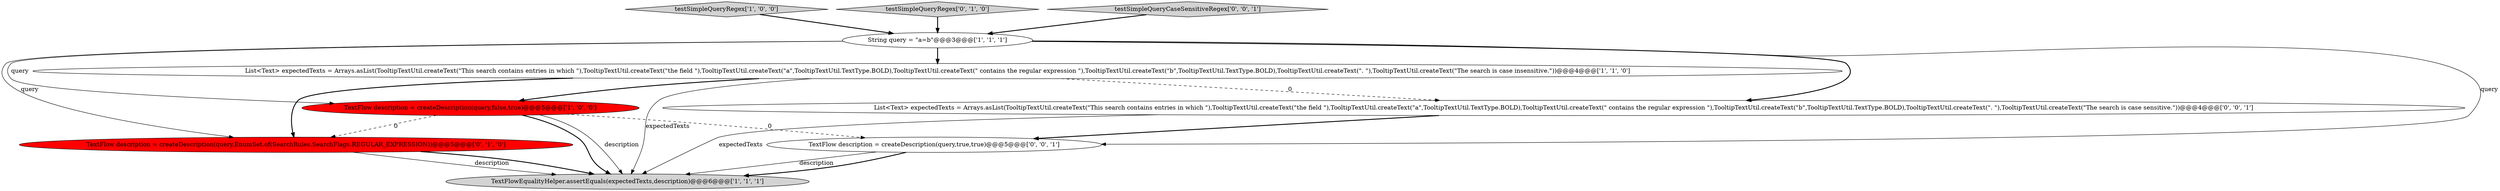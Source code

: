 digraph {
2 [style = filled, label = "TextFlow description = createDescription(query,false,true)@@@5@@@['1', '0', '0']", fillcolor = red, shape = ellipse image = "AAA1AAABBB1BBB"];
4 [style = filled, label = "TextFlowEqualityHelper.assertEquals(expectedTexts,description)@@@6@@@['1', '1', '1']", fillcolor = lightgray, shape = ellipse image = "AAA0AAABBB1BBB"];
0 [style = filled, label = "String query = \"a=b\"@@@3@@@['1', '1', '1']", fillcolor = white, shape = ellipse image = "AAA0AAABBB1BBB"];
3 [style = filled, label = "testSimpleQueryRegex['1', '0', '0']", fillcolor = lightgray, shape = diamond image = "AAA0AAABBB1BBB"];
5 [style = filled, label = "testSimpleQueryRegex['0', '1', '0']", fillcolor = lightgray, shape = diamond image = "AAA0AAABBB2BBB"];
6 [style = filled, label = "TextFlow description = createDescription(query,EnumSet.of(SearchRules.SearchFlags.REGULAR_EXPRESSION))@@@5@@@['0', '1', '0']", fillcolor = red, shape = ellipse image = "AAA1AAABBB2BBB"];
1 [style = filled, label = "List<Text> expectedTexts = Arrays.asList(TooltipTextUtil.createText(\"This search contains entries in which \"),TooltipTextUtil.createText(\"the field \"),TooltipTextUtil.createText(\"a\",TooltipTextUtil.TextType.BOLD),TooltipTextUtil.createText(\" contains the regular expression \"),TooltipTextUtil.createText(\"b\",TooltipTextUtil.TextType.BOLD),TooltipTextUtil.createText(\". \"),TooltipTextUtil.createText(\"The search is case insensitive.\"))@@@4@@@['1', '1', '0']", fillcolor = white, shape = ellipse image = "AAA0AAABBB1BBB"];
9 [style = filled, label = "testSimpleQueryCaseSensitiveRegex['0', '0', '1']", fillcolor = lightgray, shape = diamond image = "AAA0AAABBB3BBB"];
8 [style = filled, label = "TextFlow description = createDescription(query,true,true)@@@5@@@['0', '0', '1']", fillcolor = white, shape = ellipse image = "AAA0AAABBB3BBB"];
7 [style = filled, label = "List<Text> expectedTexts = Arrays.asList(TooltipTextUtil.createText(\"This search contains entries in which \"),TooltipTextUtil.createText(\"the field \"),TooltipTextUtil.createText(\"a\",TooltipTextUtil.TextType.BOLD),TooltipTextUtil.createText(\" contains the regular expression \"),TooltipTextUtil.createText(\"b\",TooltipTextUtil.TextType.BOLD),TooltipTextUtil.createText(\". \"),TooltipTextUtil.createText(\"The search is case sensitive.\"))@@@4@@@['0', '0', '1']", fillcolor = white, shape = ellipse image = "AAA0AAABBB3BBB"];
6->4 [style = solid, label="description"];
9->0 [style = bold, label=""];
0->6 [style = solid, label="query"];
7->8 [style = bold, label=""];
2->4 [style = bold, label=""];
2->8 [style = dashed, label="0"];
3->0 [style = bold, label=""];
0->7 [style = bold, label=""];
6->4 [style = bold, label=""];
1->6 [style = bold, label=""];
5->0 [style = bold, label=""];
1->4 [style = solid, label="expectedTexts"];
0->1 [style = bold, label=""];
0->8 [style = solid, label="query"];
7->4 [style = solid, label="expectedTexts"];
2->6 [style = dashed, label="0"];
0->2 [style = solid, label="query"];
8->4 [style = solid, label="description"];
1->2 [style = bold, label=""];
8->4 [style = bold, label=""];
1->7 [style = dashed, label="0"];
2->4 [style = solid, label="description"];
}
